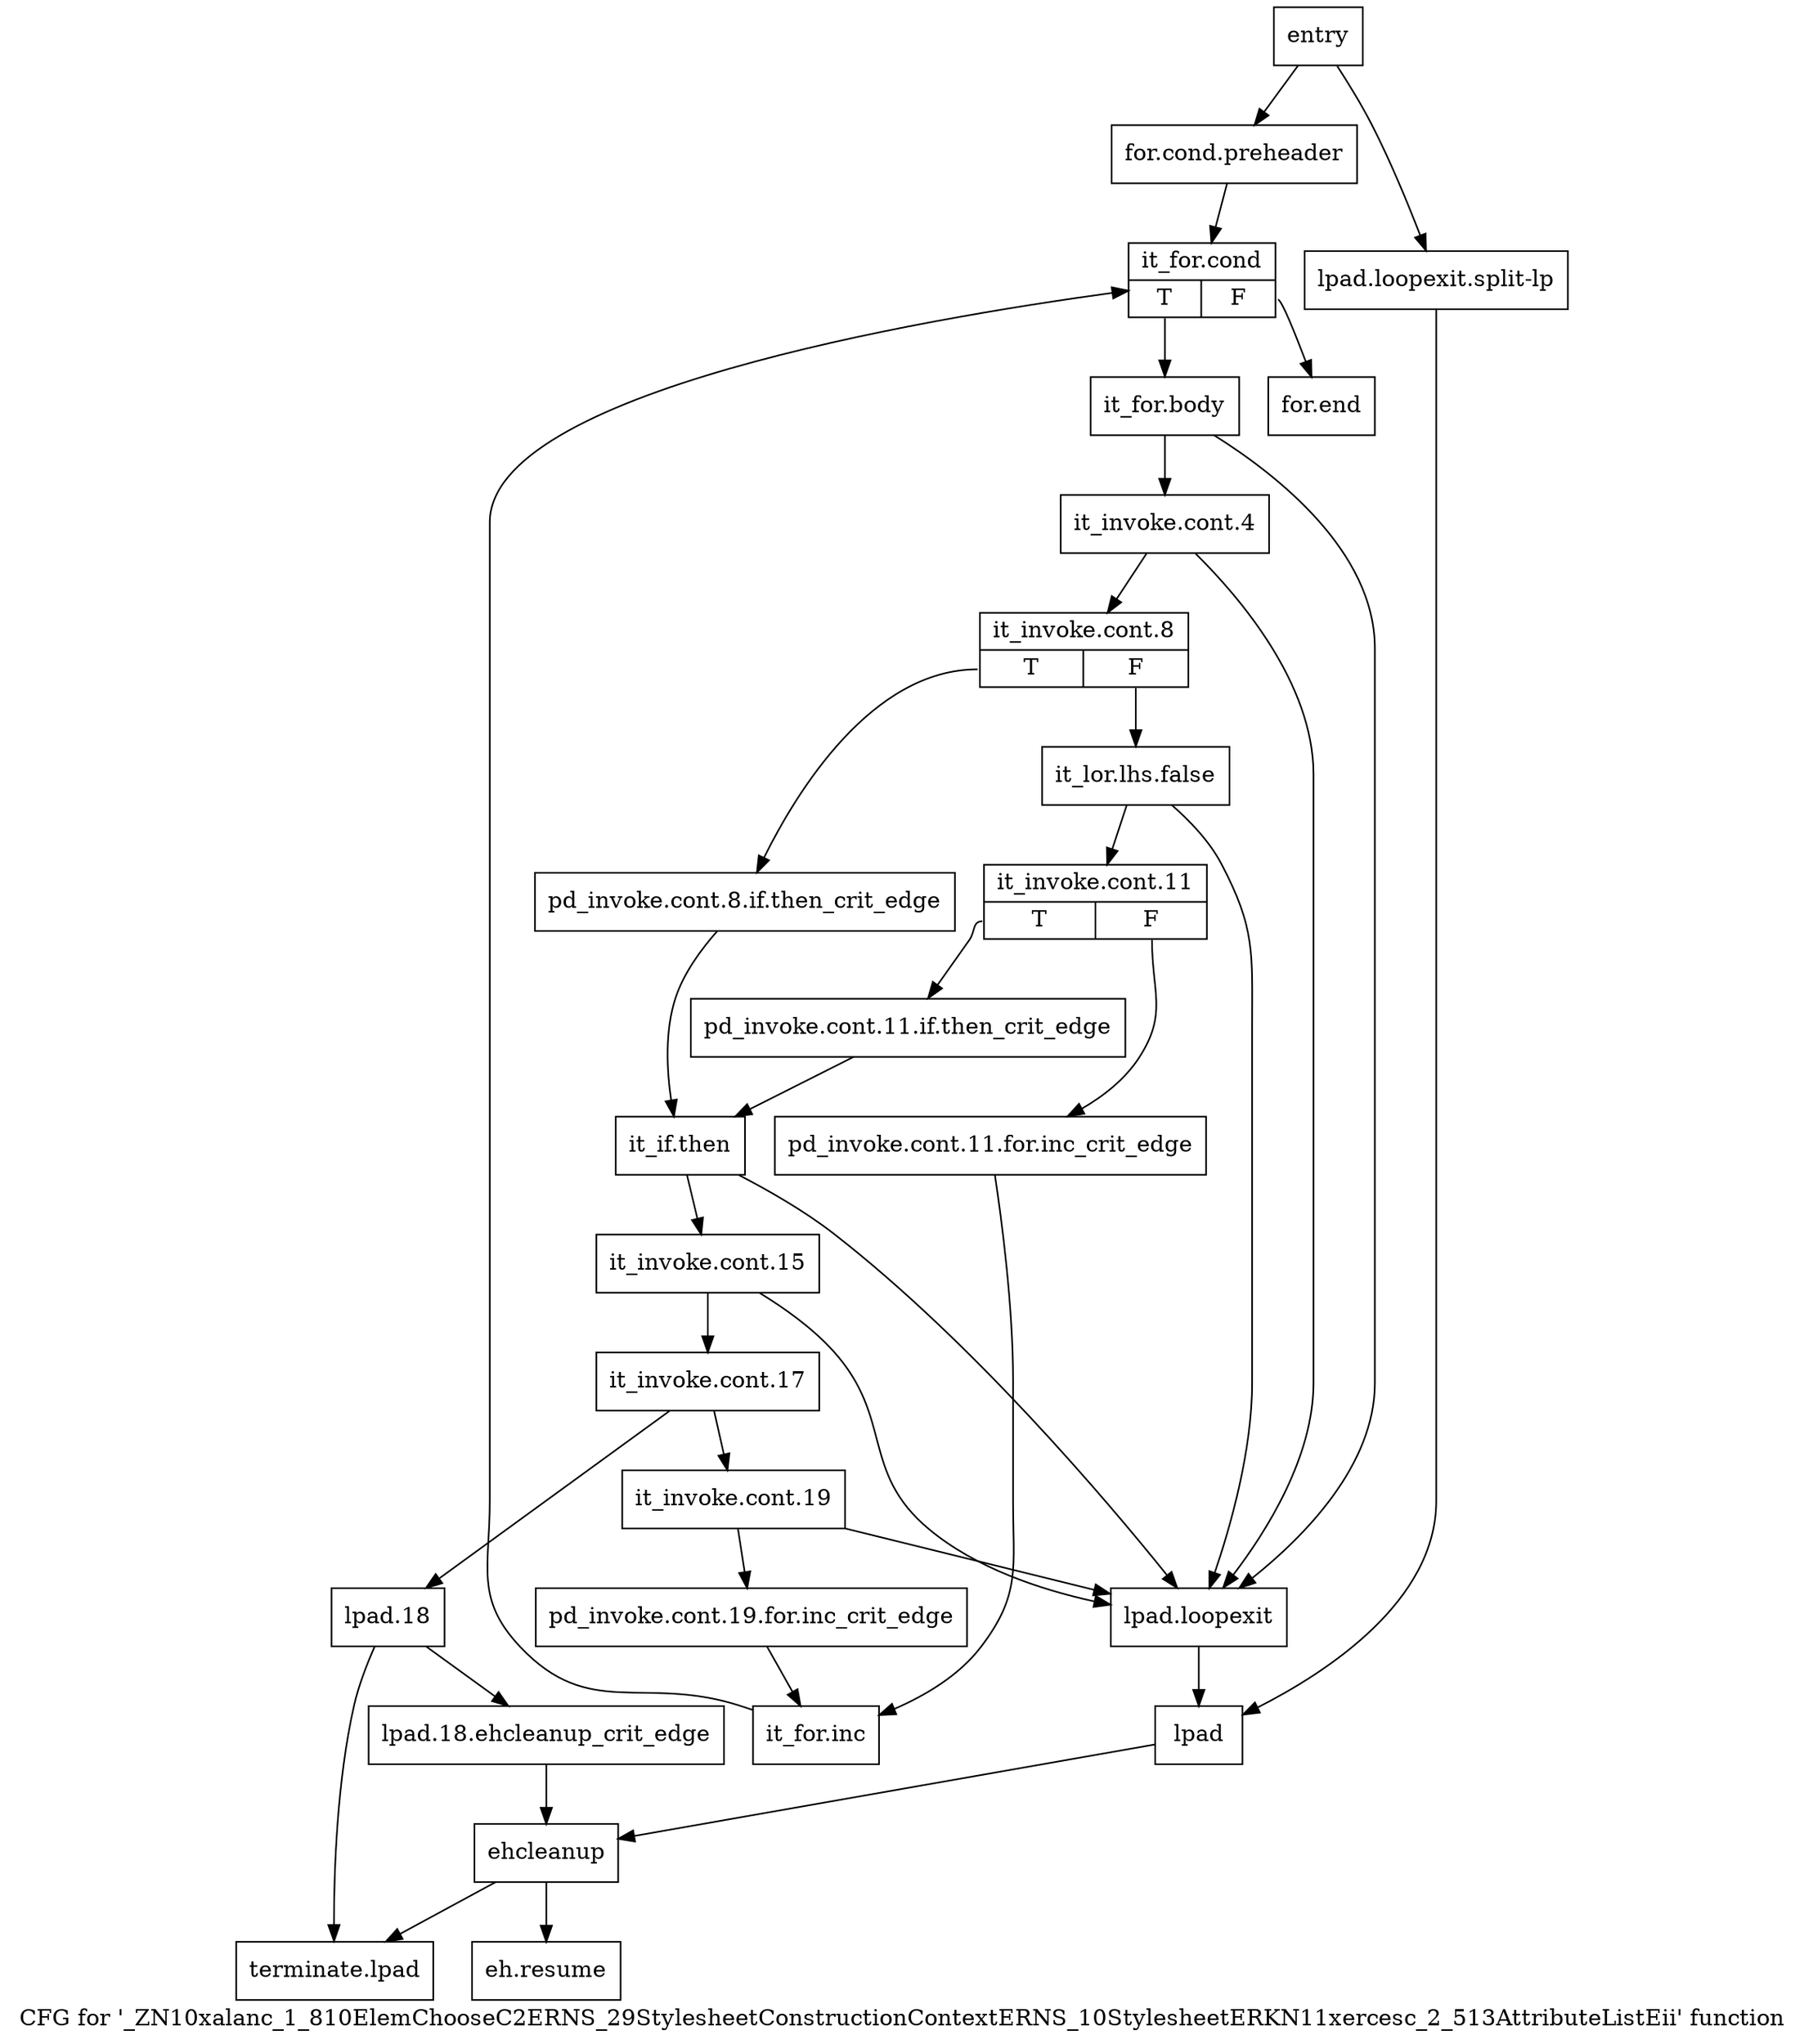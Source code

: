 digraph "CFG for '_ZN10xalanc_1_810ElemChooseC2ERNS_29StylesheetConstructionContextERNS_10StylesheetERKN11xercesc_2_513AttributeListEii' function" {
	label="CFG for '_ZN10xalanc_1_810ElemChooseC2ERNS_29StylesheetConstructionContextERNS_10StylesheetERKN11xercesc_2_513AttributeListEii' function";

	Node0x70a9f30 [shape=record,label="{entry}"];
	Node0x70a9f30 -> Node0x70a9f80;
	Node0x70a9f30 -> Node0x70aa480;
	Node0x70a9f80 [shape=record,label="{for.cond.preheader}"];
	Node0x70a9f80 -> Node0x70a9fd0;
	Node0x70a9fd0 [shape=record,label="{it_for.cond|{<s0>T|<s1>F}}"];
	Node0x70a9fd0:s0 -> Node0x70aa020;
	Node0x70a9fd0:s1 -> Node0x70aa610;
	Node0x70aa020 [shape=record,label="{it_for.body}"];
	Node0x70aa020 -> Node0x70aa070;
	Node0x70aa020 -> Node0x70aa430;
	Node0x70aa070 [shape=record,label="{it_invoke.cont.4}"];
	Node0x70aa070 -> Node0x70aa0c0;
	Node0x70aa070 -> Node0x70aa430;
	Node0x70aa0c0 [shape=record,label="{it_invoke.cont.8|{<s0>T|<s1>F}}"];
	Node0x70aa0c0:s0 -> Node0x70aa110;
	Node0x70aa0c0:s1 -> Node0x70aa160;
	Node0x70aa110 [shape=record,label="{pd_invoke.cont.8.if.then_crit_edge}"];
	Node0x70aa110 -> Node0x70aa2a0;
	Node0x70aa160 [shape=record,label="{it_lor.lhs.false}"];
	Node0x70aa160 -> Node0x70aa1b0;
	Node0x70aa160 -> Node0x70aa430;
	Node0x70aa1b0 [shape=record,label="{it_invoke.cont.11|{<s0>T|<s1>F}}"];
	Node0x70aa1b0:s0 -> Node0x70aa250;
	Node0x70aa1b0:s1 -> Node0x70aa200;
	Node0x70aa200 [shape=record,label="{pd_invoke.cont.11.for.inc_crit_edge}"];
	Node0x70aa200 -> Node0x70aa5c0;
	Node0x70aa250 [shape=record,label="{pd_invoke.cont.11.if.then_crit_edge}"];
	Node0x70aa250 -> Node0x70aa2a0;
	Node0x70aa2a0 [shape=record,label="{it_if.then}"];
	Node0x70aa2a0 -> Node0x70aa2f0;
	Node0x70aa2a0 -> Node0x70aa430;
	Node0x70aa2f0 [shape=record,label="{it_invoke.cont.15}"];
	Node0x70aa2f0 -> Node0x70aa340;
	Node0x70aa2f0 -> Node0x70aa430;
	Node0x70aa340 [shape=record,label="{it_invoke.cont.17}"];
	Node0x70aa340 -> Node0x70aa390;
	Node0x70aa340 -> Node0x70aa520;
	Node0x70aa390 [shape=record,label="{it_invoke.cont.19}"];
	Node0x70aa390 -> Node0x70aa3e0;
	Node0x70aa390 -> Node0x70aa430;
	Node0x70aa3e0 [shape=record,label="{pd_invoke.cont.19.for.inc_crit_edge}"];
	Node0x70aa3e0 -> Node0x70aa5c0;
	Node0x70aa430 [shape=record,label="{lpad.loopexit}"];
	Node0x70aa430 -> Node0x70aa4d0;
	Node0x70aa480 [shape=record,label="{lpad.loopexit.split-lp}"];
	Node0x70aa480 -> Node0x70aa4d0;
	Node0x70aa4d0 [shape=record,label="{lpad}"];
	Node0x70aa4d0 -> Node0x70aa660;
	Node0x70aa520 [shape=record,label="{lpad.18}"];
	Node0x70aa520 -> Node0x70aa570;
	Node0x70aa520 -> Node0x70aa700;
	Node0x70aa570 [shape=record,label="{lpad.18.ehcleanup_crit_edge}"];
	Node0x70aa570 -> Node0x70aa660;
	Node0x70aa5c0 [shape=record,label="{it_for.inc}"];
	Node0x70aa5c0 -> Node0x70a9fd0;
	Node0x70aa610 [shape=record,label="{for.end}"];
	Node0x70aa660 [shape=record,label="{ehcleanup}"];
	Node0x70aa660 -> Node0x70aa6b0;
	Node0x70aa660 -> Node0x70aa700;
	Node0x70aa6b0 [shape=record,label="{eh.resume}"];
	Node0x70aa700 [shape=record,label="{terminate.lpad}"];
}
